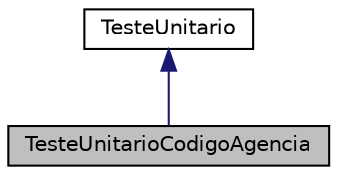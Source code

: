 digraph "TesteUnitarioCodigoAgencia"
{
 // LATEX_PDF_SIZE
  edge [fontname="Helvetica",fontsize="10",labelfontname="Helvetica",labelfontsize="10"];
  node [fontname="Helvetica",fontsize="10",shape=record];
  Node1 [label="TesteUnitarioCodigoAgencia",height=0.2,width=0.4,color="black", fillcolor="grey75", style="filled", fontcolor="black",tooltip=" "];
  Node2 -> Node1 [dir="back",color="midnightblue",fontsize="10",style="solid",fontname="Helvetica"];
  Node2 [label="TesteUnitario",height=0.2,width=0.4,color="black", fillcolor="white", style="filled",URL="$class_teste_unitario.html",tooltip=" "];
}

